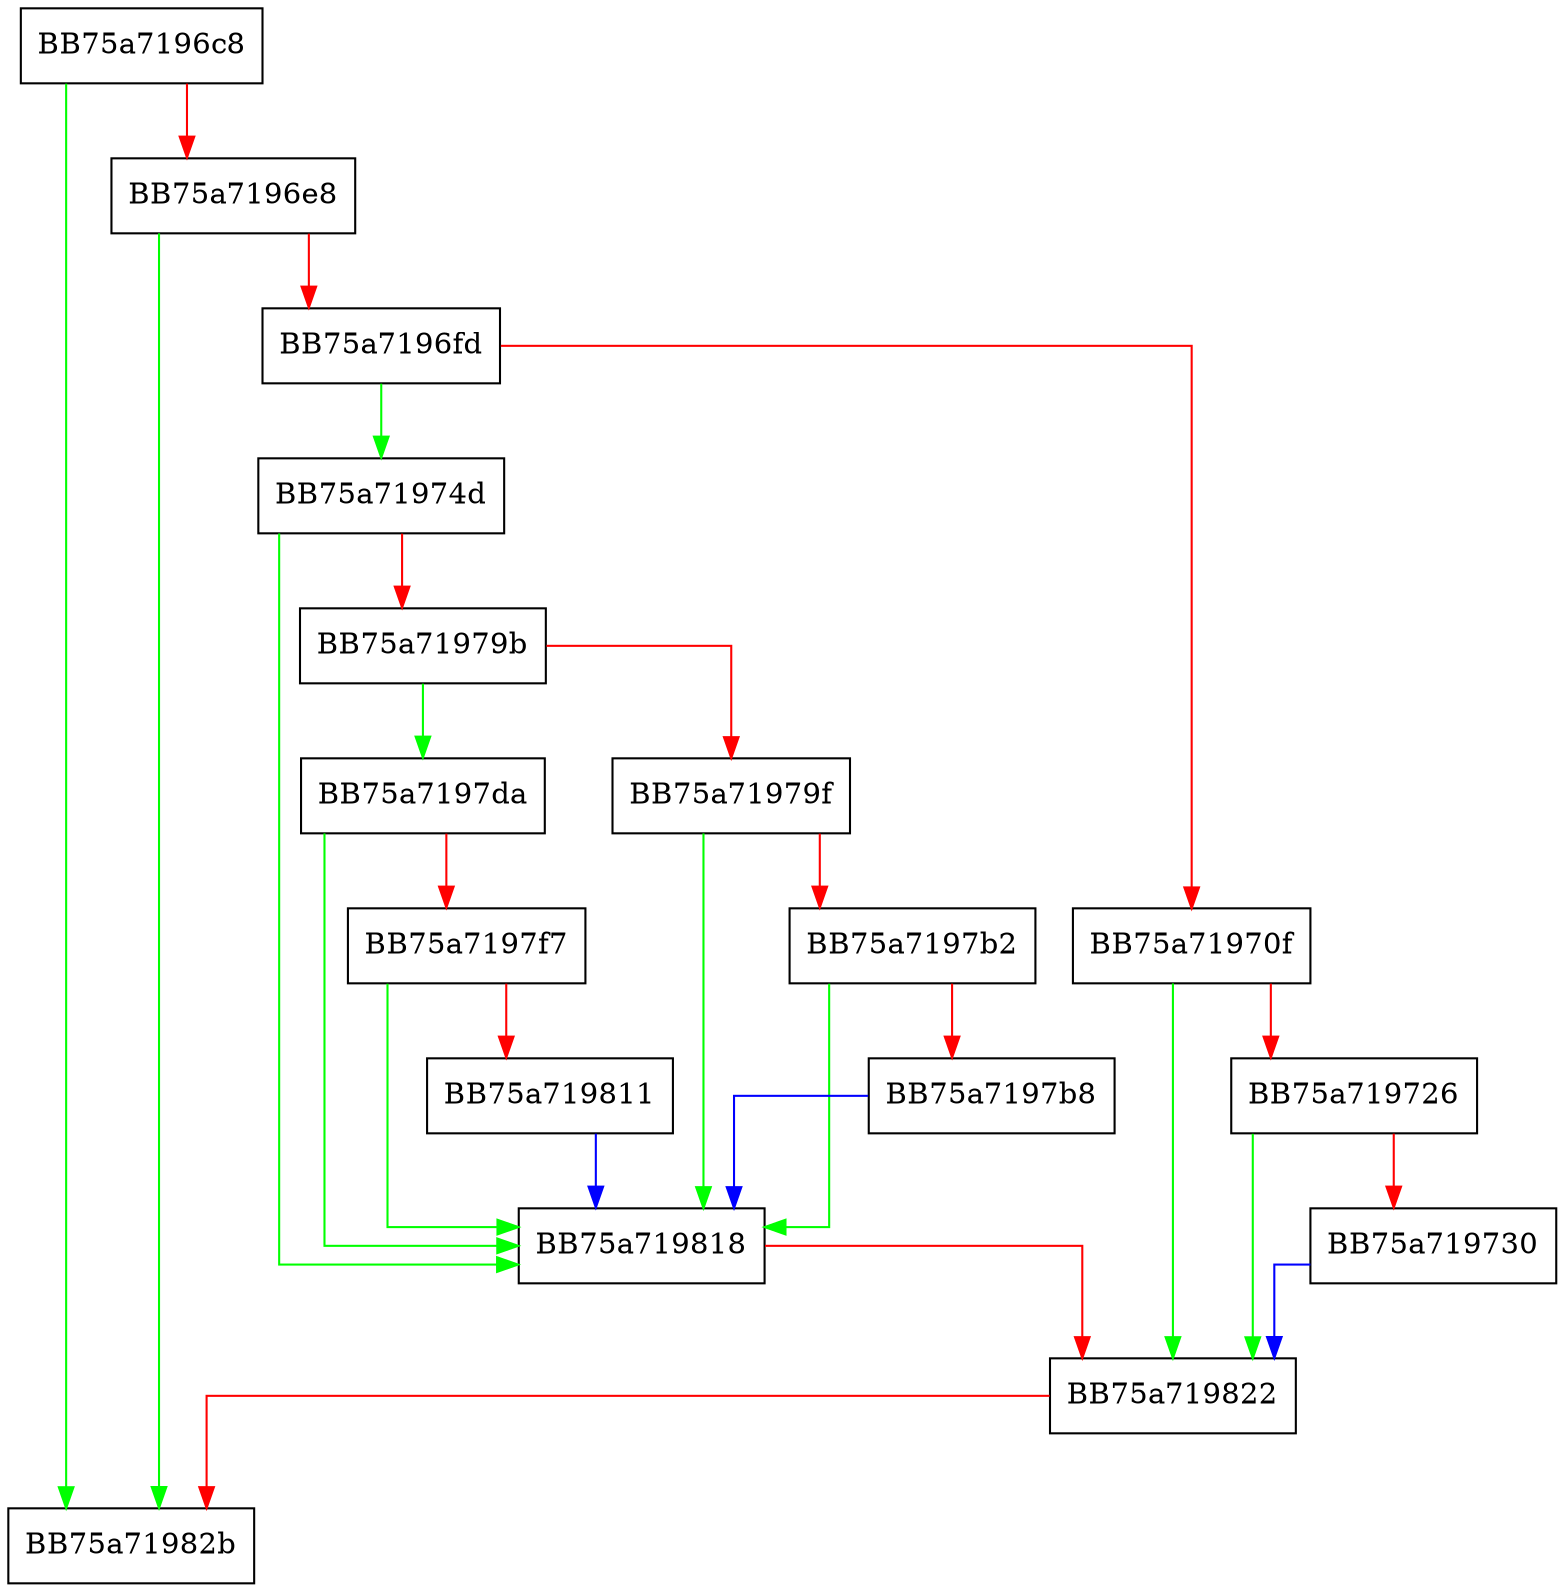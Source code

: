 digraph AppVInit {
  node [shape="box"];
  graph [splines=ortho];
  BB75a7196c8 -> BB75a71982b [color="green"];
  BB75a7196c8 -> BB75a7196e8 [color="red"];
  BB75a7196e8 -> BB75a71982b [color="green"];
  BB75a7196e8 -> BB75a7196fd [color="red"];
  BB75a7196fd -> BB75a71974d [color="green"];
  BB75a7196fd -> BB75a71970f [color="red"];
  BB75a71970f -> BB75a719822 [color="green"];
  BB75a71970f -> BB75a719726 [color="red"];
  BB75a719726 -> BB75a719822 [color="green"];
  BB75a719726 -> BB75a719730 [color="red"];
  BB75a719730 -> BB75a719822 [color="blue"];
  BB75a71974d -> BB75a719818 [color="green"];
  BB75a71974d -> BB75a71979b [color="red"];
  BB75a71979b -> BB75a7197da [color="green"];
  BB75a71979b -> BB75a71979f [color="red"];
  BB75a71979f -> BB75a719818 [color="green"];
  BB75a71979f -> BB75a7197b2 [color="red"];
  BB75a7197b2 -> BB75a719818 [color="green"];
  BB75a7197b2 -> BB75a7197b8 [color="red"];
  BB75a7197b8 -> BB75a719818 [color="blue"];
  BB75a7197da -> BB75a719818 [color="green"];
  BB75a7197da -> BB75a7197f7 [color="red"];
  BB75a7197f7 -> BB75a719818 [color="green"];
  BB75a7197f7 -> BB75a719811 [color="red"];
  BB75a719811 -> BB75a719818 [color="blue"];
  BB75a719818 -> BB75a719822 [color="red"];
  BB75a719822 -> BB75a71982b [color="red"];
}